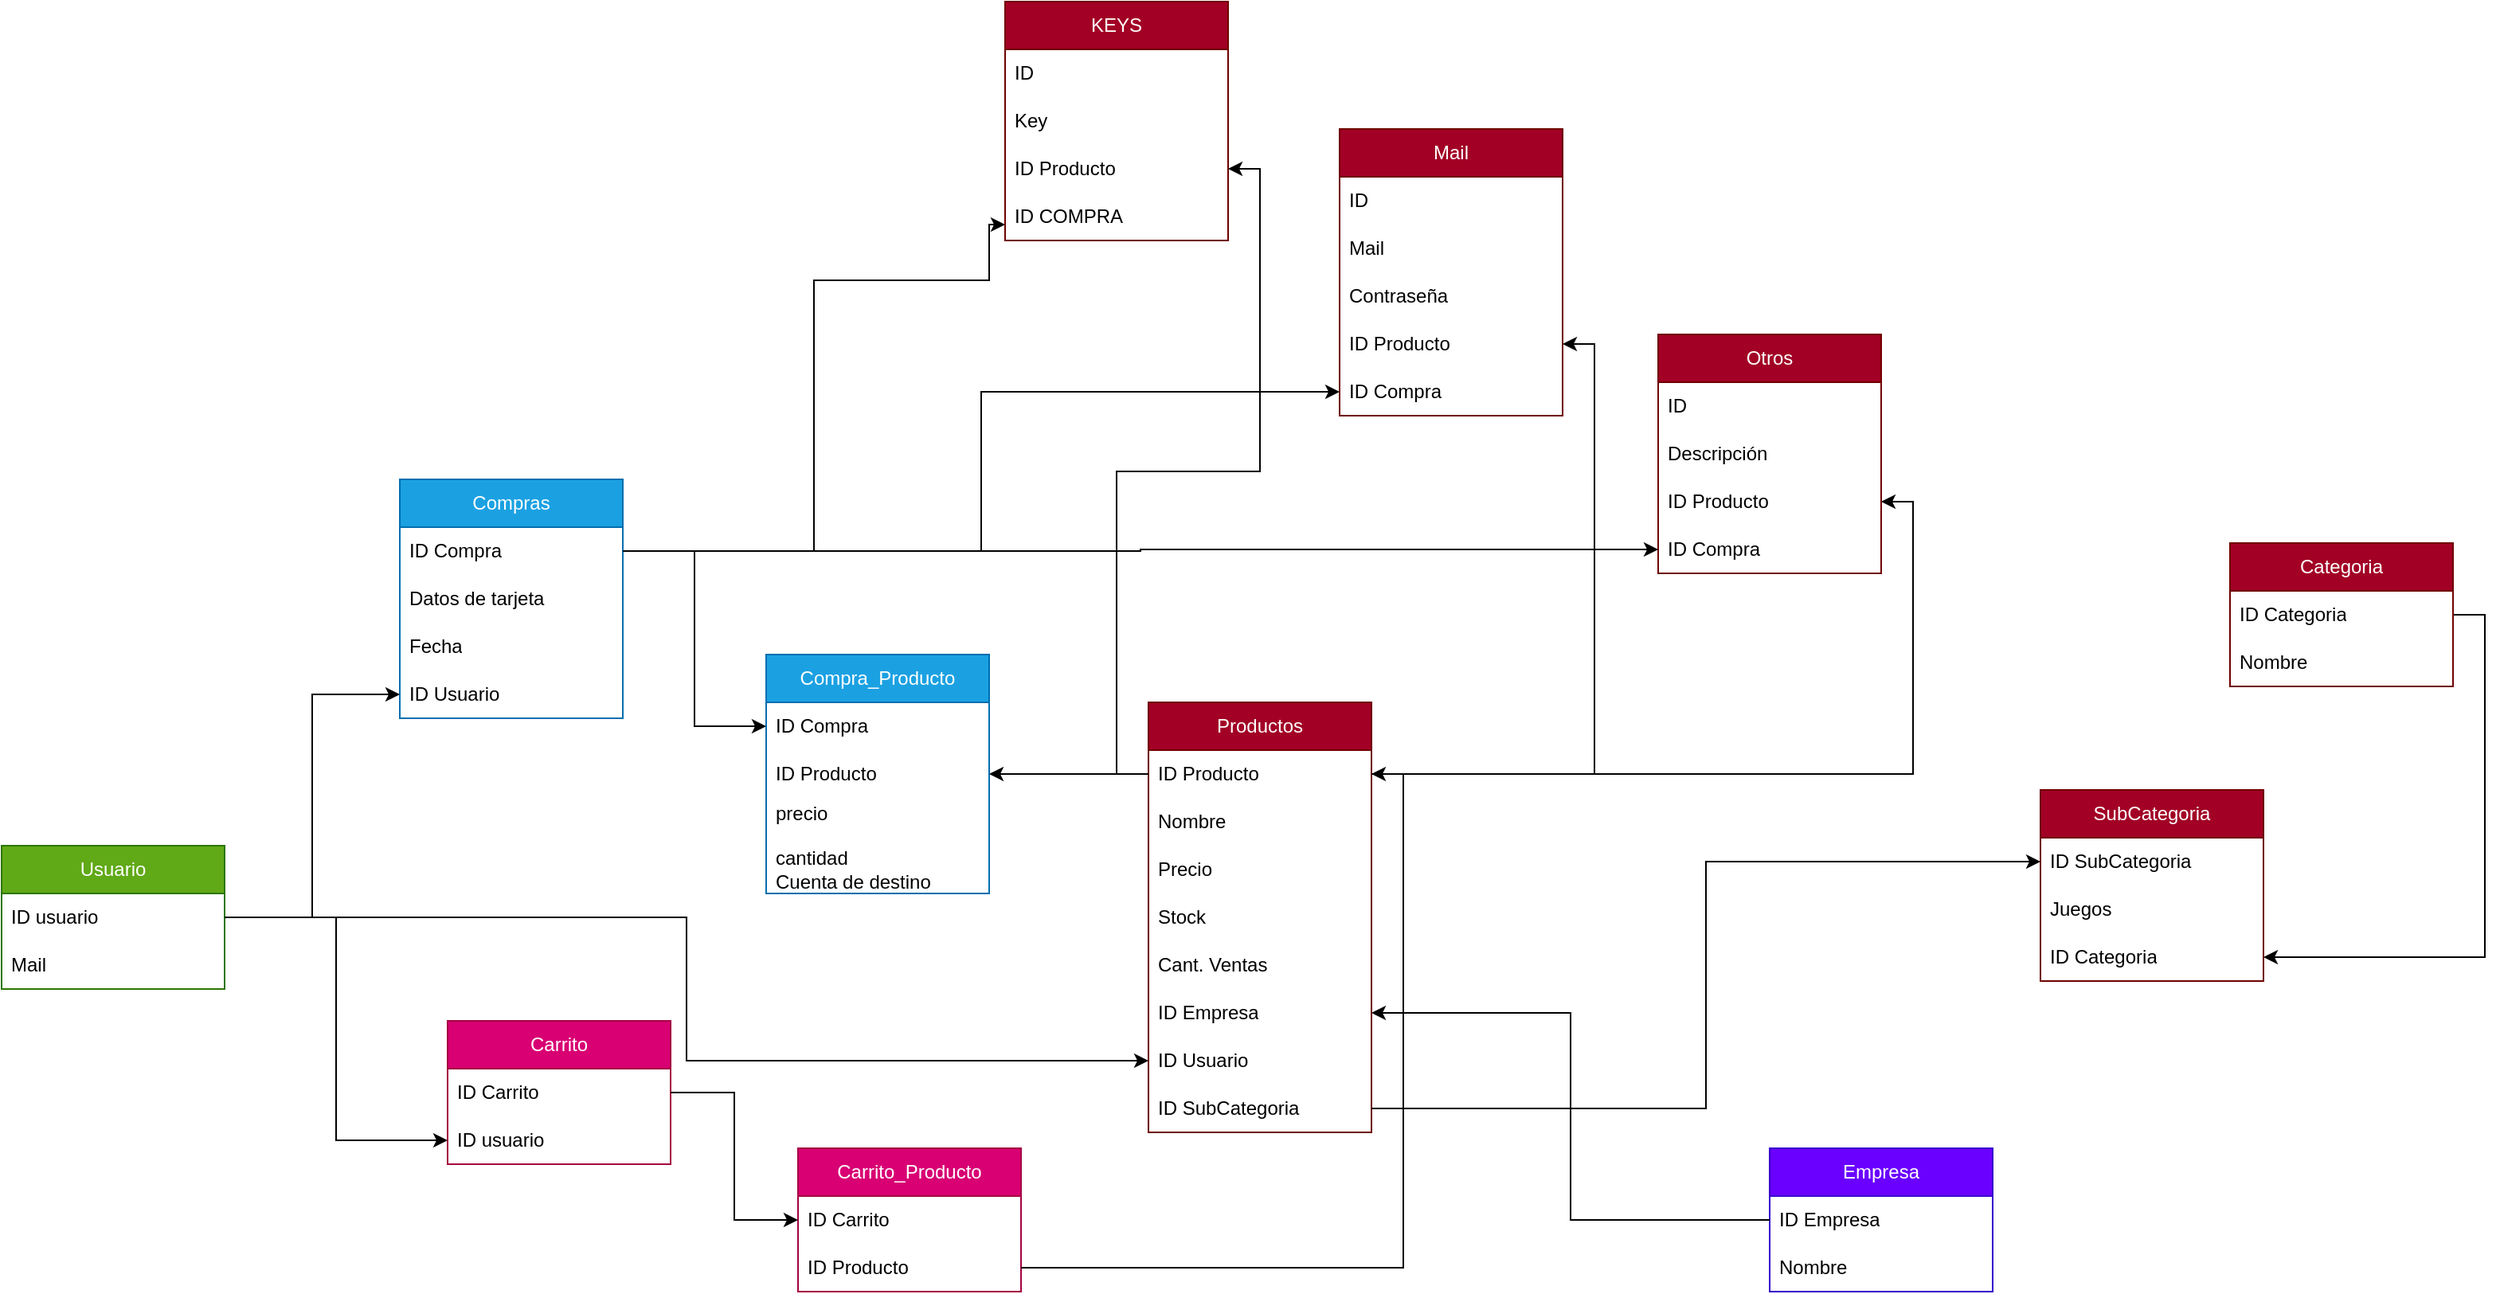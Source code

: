 <mxfile>
    <diagram id="C5RBs43oDa-KdzZeNtuy" name="Page-1">
        <mxGraphModel dx="-41" dy="621" grid="1" gridSize="10" guides="1" tooltips="1" connect="1" arrows="1" fold="1" page="1" pageScale="1" pageWidth="827" pageHeight="1169" math="0" shadow="0">
            <root>
                <mxCell id="WIyWlLk6GJQsqaUBKTNV-0"/>
                <mxCell id="WIyWlLk6GJQsqaUBKTNV-1" parent="WIyWlLk6GJQsqaUBKTNV-0"/>
                <mxCell id="0u_epslOWQ3dt5CS6Ad7-98" value="Usuario" style="swimlane;fontStyle=0;childLayout=stackLayout;horizontal=1;startSize=30;horizontalStack=0;resizeParent=1;resizeParentMax=0;resizeLast=0;collapsible=1;marginBottom=0;whiteSpace=wrap;html=1;fillColor=#60a917;fontColor=#ffffff;strokeColor=#2D7600;" parent="WIyWlLk6GJQsqaUBKTNV-1" vertex="1">
                    <mxGeometry x="1410" y="1340" width="140" height="90" as="geometry"/>
                </mxCell>
                <mxCell id="0u_epslOWQ3dt5CS6Ad7-99" value="ID usuario" style="text;strokeColor=none;fillColor=none;align=left;verticalAlign=middle;spacingLeft=4;spacingRight=4;overflow=hidden;points=[[0,0.5],[1,0.5]];portConstraint=eastwest;rotatable=0;whiteSpace=wrap;html=1;" parent="0u_epslOWQ3dt5CS6Ad7-98" vertex="1">
                    <mxGeometry y="30" width="140" height="30" as="geometry"/>
                </mxCell>
                <mxCell id="0u_epslOWQ3dt5CS6Ad7-100" value="Mail" style="text;strokeColor=none;fillColor=none;align=left;verticalAlign=middle;spacingLeft=4;spacingRight=4;overflow=hidden;points=[[0,0.5],[1,0.5]];portConstraint=eastwest;rotatable=0;whiteSpace=wrap;html=1;" parent="0u_epslOWQ3dt5CS6Ad7-98" vertex="1">
                    <mxGeometry y="60" width="140" height="30" as="geometry"/>
                </mxCell>
                <mxCell id="0u_epslOWQ3dt5CS6Ad7-101" value="Compras" style="swimlane;fontStyle=0;childLayout=stackLayout;horizontal=1;startSize=30;horizontalStack=0;resizeParent=1;resizeParentMax=0;resizeLast=0;collapsible=1;marginBottom=0;whiteSpace=wrap;html=1;fillColor=#1ba1e2;fontColor=#ffffff;strokeColor=#006EAF;" parent="WIyWlLk6GJQsqaUBKTNV-1" vertex="1">
                    <mxGeometry x="1660" y="1110" width="140" height="150" as="geometry"/>
                </mxCell>
                <mxCell id="0u_epslOWQ3dt5CS6Ad7-102" value="ID Compra" style="text;strokeColor=none;fillColor=none;align=left;verticalAlign=middle;spacingLeft=4;spacingRight=4;overflow=hidden;points=[[0,0.5],[1,0.5]];portConstraint=eastwest;rotatable=0;whiteSpace=wrap;html=1;" parent="0u_epslOWQ3dt5CS6Ad7-101" vertex="1">
                    <mxGeometry y="30" width="140" height="30" as="geometry"/>
                </mxCell>
                <mxCell id="0u_epslOWQ3dt5CS6Ad7-103" value="Datos de tarjeta" style="text;strokeColor=none;fillColor=none;align=left;verticalAlign=middle;spacingLeft=4;spacingRight=4;overflow=hidden;points=[[0,0.5],[1,0.5]];portConstraint=eastwest;rotatable=0;whiteSpace=wrap;html=1;" parent="0u_epslOWQ3dt5CS6Ad7-101" vertex="1">
                    <mxGeometry y="60" width="140" height="30" as="geometry"/>
                </mxCell>
                <mxCell id="0u_epslOWQ3dt5CS6Ad7-104" value="Fecha" style="text;strokeColor=none;fillColor=none;align=left;verticalAlign=middle;spacingLeft=4;spacingRight=4;overflow=hidden;points=[[0,0.5],[1,0.5]];portConstraint=eastwest;rotatable=0;whiteSpace=wrap;html=1;" parent="0u_epslOWQ3dt5CS6Ad7-101" vertex="1">
                    <mxGeometry y="90" width="140" height="30" as="geometry"/>
                </mxCell>
                <mxCell id="0u_epslOWQ3dt5CS6Ad7-105" value="ID Usuario" style="text;strokeColor=none;fillColor=none;align=left;verticalAlign=middle;spacingLeft=4;spacingRight=4;overflow=hidden;points=[[0,0.5],[1,0.5]];portConstraint=eastwest;rotatable=0;whiteSpace=wrap;html=1;" parent="0u_epslOWQ3dt5CS6Ad7-101" vertex="1">
                    <mxGeometry y="120" width="140" height="30" as="geometry"/>
                </mxCell>
                <mxCell id="0u_epslOWQ3dt5CS6Ad7-106" value="Productos" style="swimlane;fontStyle=0;childLayout=stackLayout;horizontal=1;startSize=30;horizontalStack=0;resizeParent=1;resizeParentMax=0;resizeLast=0;collapsible=1;marginBottom=0;whiteSpace=wrap;html=1;fillColor=#a20025;fontColor=#ffffff;strokeColor=#6F0000;" parent="WIyWlLk6GJQsqaUBKTNV-1" vertex="1">
                    <mxGeometry x="2130" y="1250" width="140" height="270" as="geometry"/>
                </mxCell>
                <mxCell id="0u_epslOWQ3dt5CS6Ad7-107" value="ID Producto" style="text;strokeColor=none;fillColor=none;align=left;verticalAlign=middle;spacingLeft=4;spacingRight=4;overflow=hidden;points=[[0,0.5],[1,0.5]];portConstraint=eastwest;rotatable=0;whiteSpace=wrap;html=1;" parent="0u_epslOWQ3dt5CS6Ad7-106" vertex="1">
                    <mxGeometry y="30" width="140" height="30" as="geometry"/>
                </mxCell>
                <mxCell id="0u_epslOWQ3dt5CS6Ad7-108" value="Nombre" style="text;strokeColor=none;fillColor=none;align=left;verticalAlign=middle;spacingLeft=4;spacingRight=4;overflow=hidden;points=[[0,0.5],[1,0.5]];portConstraint=eastwest;rotatable=0;whiteSpace=wrap;html=1;" parent="0u_epslOWQ3dt5CS6Ad7-106" vertex="1">
                    <mxGeometry y="60" width="140" height="30" as="geometry"/>
                </mxCell>
                <mxCell id="0u_epslOWQ3dt5CS6Ad7-168" value="Precio" style="text;strokeColor=none;fillColor=none;align=left;verticalAlign=middle;spacingLeft=4;spacingRight=4;overflow=hidden;points=[[0,0.5],[1,0.5]];portConstraint=eastwest;rotatable=0;whiteSpace=wrap;html=1;" parent="0u_epslOWQ3dt5CS6Ad7-106" vertex="1">
                    <mxGeometry y="90" width="140" height="30" as="geometry"/>
                </mxCell>
                <mxCell id="0u_epslOWQ3dt5CS6Ad7-169" value="Stock" style="text;strokeColor=none;fillColor=none;align=left;verticalAlign=middle;spacingLeft=4;spacingRight=4;overflow=hidden;points=[[0,0.5],[1,0.5]];portConstraint=eastwest;rotatable=0;whiteSpace=wrap;html=1;" parent="0u_epslOWQ3dt5CS6Ad7-106" vertex="1">
                    <mxGeometry y="120" width="140" height="30" as="geometry"/>
                </mxCell>
                <mxCell id="0u_epslOWQ3dt5CS6Ad7-109" value="Cant. Ventas" style="text;strokeColor=none;fillColor=none;align=left;verticalAlign=middle;spacingLeft=4;spacingRight=4;overflow=hidden;points=[[0,0.5],[1,0.5]];portConstraint=eastwest;rotatable=0;whiteSpace=wrap;html=1;" parent="0u_epslOWQ3dt5CS6Ad7-106" vertex="1">
                    <mxGeometry y="150" width="140" height="30" as="geometry"/>
                </mxCell>
                <mxCell id="0u_epslOWQ3dt5CS6Ad7-111" value="ID Empresa" style="text;strokeColor=none;fillColor=none;align=left;verticalAlign=middle;spacingLeft=4;spacingRight=4;overflow=hidden;points=[[0,0.5],[1,0.5]];portConstraint=eastwest;rotatable=0;whiteSpace=wrap;html=1;" parent="0u_epslOWQ3dt5CS6Ad7-106" vertex="1">
                    <mxGeometry y="180" width="140" height="30" as="geometry"/>
                </mxCell>
                <mxCell id="0u_epslOWQ3dt5CS6Ad7-112" value="ID Usuario" style="text;strokeColor=none;fillColor=none;align=left;verticalAlign=middle;spacingLeft=4;spacingRight=4;overflow=hidden;points=[[0,0.5],[1,0.5]];portConstraint=eastwest;rotatable=0;whiteSpace=wrap;html=1;" parent="0u_epslOWQ3dt5CS6Ad7-106" vertex="1">
                    <mxGeometry y="210" width="140" height="30" as="geometry"/>
                </mxCell>
                <mxCell id="0u_epslOWQ3dt5CS6Ad7-113" value="ID SubCategoria" style="text;strokeColor=none;fillColor=none;align=left;verticalAlign=middle;spacingLeft=4;spacingRight=4;overflow=hidden;points=[[0,0.5],[1,0.5]];portConstraint=eastwest;rotatable=0;whiteSpace=wrap;html=1;" parent="0u_epslOWQ3dt5CS6Ad7-106" vertex="1">
                    <mxGeometry y="240" width="140" height="30" as="geometry"/>
                </mxCell>
                <mxCell id="0u_epslOWQ3dt5CS6Ad7-114" style="edgeStyle=orthogonalEdgeStyle;rounded=0;orthogonalLoop=1;jettySize=auto;html=1;entryX=0;entryY=0.5;entryDx=0;entryDy=0;exitX=1;exitY=0.5;exitDx=0;exitDy=0;" parent="WIyWlLk6GJQsqaUBKTNV-1" source="0u_epslOWQ3dt5CS6Ad7-99" target="0u_epslOWQ3dt5CS6Ad7-105" edge="1">
                    <mxGeometry relative="1" as="geometry"/>
                </mxCell>
                <mxCell id="0u_epslOWQ3dt5CS6Ad7-115" value="Compra_Producto" style="swimlane;fontStyle=0;childLayout=stackLayout;horizontal=1;startSize=30;horizontalStack=0;resizeParent=1;resizeParentMax=0;resizeLast=0;collapsible=1;marginBottom=0;whiteSpace=wrap;html=1;fillColor=#1ba1e2;fontColor=#ffffff;strokeColor=#006EAF;" parent="WIyWlLk6GJQsqaUBKTNV-1" vertex="1">
                    <mxGeometry x="1890" y="1220" width="140" height="150" as="geometry"/>
                </mxCell>
                <mxCell id="0u_epslOWQ3dt5CS6Ad7-116" value="ID Compra&lt;span style=&quot;white-space: pre;&quot;&gt;&#9;&lt;/span&gt;" style="text;strokeColor=none;fillColor=none;align=left;verticalAlign=middle;spacingLeft=4;spacingRight=4;overflow=hidden;points=[[0,0.5],[1,0.5]];portConstraint=eastwest;rotatable=0;whiteSpace=wrap;html=1;" parent="0u_epslOWQ3dt5CS6Ad7-115" vertex="1">
                    <mxGeometry y="30" width="140" height="30" as="geometry"/>
                </mxCell>
                <mxCell id="0u_epslOWQ3dt5CS6Ad7-117" value="ID Producto" style="text;strokeColor=none;fillColor=none;align=left;verticalAlign=middle;spacingLeft=4;spacingRight=4;overflow=hidden;points=[[0,0.5],[1,0.5]];portConstraint=eastwest;rotatable=0;whiteSpace=wrap;html=1;" parent="0u_epslOWQ3dt5CS6Ad7-115" vertex="1">
                    <mxGeometry y="60" width="140" height="30" as="geometry"/>
                </mxCell>
                <mxCell id="0u_epslOWQ3dt5CS6Ad7-118" value="precio&lt;br&gt;&lt;br&gt;cantidad&lt;br&gt;Cuenta de destino" style="text;strokeColor=none;fillColor=none;align=left;verticalAlign=middle;spacingLeft=4;spacingRight=4;overflow=hidden;points=[[0,0.5],[1,0.5]];portConstraint=eastwest;rotatable=0;whiteSpace=wrap;html=1;" parent="0u_epslOWQ3dt5CS6Ad7-115" vertex="1">
                    <mxGeometry y="90" width="140" height="60" as="geometry"/>
                </mxCell>
                <mxCell id="0u_epslOWQ3dt5CS6Ad7-119" style="edgeStyle=orthogonalEdgeStyle;rounded=0;orthogonalLoop=1;jettySize=auto;html=1;entryX=0;entryY=0.5;entryDx=0;entryDy=0;" parent="WIyWlLk6GJQsqaUBKTNV-1" source="0u_epslOWQ3dt5CS6Ad7-102" target="0u_epslOWQ3dt5CS6Ad7-116" edge="1">
                    <mxGeometry relative="1" as="geometry"/>
                </mxCell>
                <mxCell id="0u_epslOWQ3dt5CS6Ad7-120" style="edgeStyle=orthogonalEdgeStyle;rounded=0;orthogonalLoop=1;jettySize=auto;html=1;entryX=1;entryY=0.5;entryDx=0;entryDy=0;" parent="WIyWlLk6GJQsqaUBKTNV-1" source="0u_epslOWQ3dt5CS6Ad7-107" target="0u_epslOWQ3dt5CS6Ad7-117" edge="1">
                    <mxGeometry relative="1" as="geometry"/>
                </mxCell>
                <mxCell id="0u_epslOWQ3dt5CS6Ad7-121" style="edgeStyle=orthogonalEdgeStyle;rounded=0;orthogonalLoop=1;jettySize=auto;html=1;entryX=0;entryY=0.5;entryDx=0;entryDy=0;exitX=1;exitY=0.5;exitDx=0;exitDy=0;" parent="WIyWlLk6GJQsqaUBKTNV-1" source="0u_epslOWQ3dt5CS6Ad7-99" target="0u_epslOWQ3dt5CS6Ad7-112" edge="1">
                    <mxGeometry relative="1" as="geometry">
                        <mxPoint x="2070" y="1600" as="targetPoint"/>
                        <mxPoint x="1590" y="1540" as="sourcePoint"/>
                    </mxGeometry>
                </mxCell>
                <mxCell id="0u_epslOWQ3dt5CS6Ad7-122" value="Carrito" style="swimlane;fontStyle=0;childLayout=stackLayout;horizontal=1;startSize=30;horizontalStack=0;resizeParent=1;resizeParentMax=0;resizeLast=0;collapsible=1;marginBottom=0;whiteSpace=wrap;html=1;fillColor=#d80073;fontColor=#ffffff;strokeColor=#A50040;" parent="WIyWlLk6GJQsqaUBKTNV-1" vertex="1">
                    <mxGeometry x="1690" y="1450" width="140" height="90" as="geometry"/>
                </mxCell>
                <mxCell id="0u_epslOWQ3dt5CS6Ad7-123" value="ID Carrito" style="text;strokeColor=none;fillColor=none;align=left;verticalAlign=middle;spacingLeft=4;spacingRight=4;overflow=hidden;points=[[0,0.5],[1,0.5]];portConstraint=eastwest;rotatable=0;whiteSpace=wrap;html=1;" parent="0u_epslOWQ3dt5CS6Ad7-122" vertex="1">
                    <mxGeometry y="30" width="140" height="30" as="geometry"/>
                </mxCell>
                <mxCell id="0u_epslOWQ3dt5CS6Ad7-124" value="ID usuario" style="text;strokeColor=none;fillColor=none;align=left;verticalAlign=middle;spacingLeft=4;spacingRight=4;overflow=hidden;points=[[0,0.5],[1,0.5]];portConstraint=eastwest;rotatable=0;whiteSpace=wrap;html=1;" parent="0u_epslOWQ3dt5CS6Ad7-122" vertex="1">
                    <mxGeometry y="60" width="140" height="30" as="geometry"/>
                </mxCell>
                <mxCell id="0u_epslOWQ3dt5CS6Ad7-125" style="edgeStyle=orthogonalEdgeStyle;rounded=0;orthogonalLoop=1;jettySize=auto;html=1;entryX=0;entryY=0.5;entryDx=0;entryDy=0;exitX=1;exitY=0.5;exitDx=0;exitDy=0;" parent="WIyWlLk6GJQsqaUBKTNV-1" source="0u_epslOWQ3dt5CS6Ad7-99" target="0u_epslOWQ3dt5CS6Ad7-124" edge="1">
                    <mxGeometry relative="1" as="geometry"/>
                </mxCell>
                <mxCell id="0u_epslOWQ3dt5CS6Ad7-126" value="Carrito_Producto" style="swimlane;fontStyle=0;childLayout=stackLayout;horizontal=1;startSize=30;horizontalStack=0;resizeParent=1;resizeParentMax=0;resizeLast=0;collapsible=1;marginBottom=0;whiteSpace=wrap;html=1;fillColor=#d80073;fontColor=#ffffff;strokeColor=#A50040;" parent="WIyWlLk6GJQsqaUBKTNV-1" vertex="1">
                    <mxGeometry x="1910" y="1530" width="140" height="90" as="geometry"/>
                </mxCell>
                <mxCell id="0u_epslOWQ3dt5CS6Ad7-127" value="ID Carrito" style="text;strokeColor=none;fillColor=none;align=left;verticalAlign=middle;spacingLeft=4;spacingRight=4;overflow=hidden;points=[[0,0.5],[1,0.5]];portConstraint=eastwest;rotatable=0;whiteSpace=wrap;html=1;" parent="0u_epslOWQ3dt5CS6Ad7-126" vertex="1">
                    <mxGeometry y="30" width="140" height="30" as="geometry"/>
                </mxCell>
                <mxCell id="0u_epslOWQ3dt5CS6Ad7-128" value="ID Producto" style="text;strokeColor=none;fillColor=none;align=left;verticalAlign=middle;spacingLeft=4;spacingRight=4;overflow=hidden;points=[[0,0.5],[1,0.5]];portConstraint=eastwest;rotatable=0;whiteSpace=wrap;html=1;" parent="0u_epslOWQ3dt5CS6Ad7-126" vertex="1">
                    <mxGeometry y="60" width="140" height="30" as="geometry"/>
                </mxCell>
                <mxCell id="0u_epslOWQ3dt5CS6Ad7-129" style="edgeStyle=orthogonalEdgeStyle;rounded=0;orthogonalLoop=1;jettySize=auto;html=1;entryX=0;entryY=0.5;entryDx=0;entryDy=0;" parent="WIyWlLk6GJQsqaUBKTNV-1" source="0u_epslOWQ3dt5CS6Ad7-123" target="0u_epslOWQ3dt5CS6Ad7-127" edge="1">
                    <mxGeometry relative="1" as="geometry"/>
                </mxCell>
                <mxCell id="0u_epslOWQ3dt5CS6Ad7-130" style="edgeStyle=orthogonalEdgeStyle;rounded=0;orthogonalLoop=1;jettySize=auto;html=1;entryX=1;entryY=0.5;entryDx=0;entryDy=0;" parent="WIyWlLk6GJQsqaUBKTNV-1" source="0u_epslOWQ3dt5CS6Ad7-128" target="0u_epslOWQ3dt5CS6Ad7-107" edge="1">
                    <mxGeometry relative="1" as="geometry"/>
                </mxCell>
                <mxCell id="0u_epslOWQ3dt5CS6Ad7-131" style="edgeStyle=orthogonalEdgeStyle;rounded=0;orthogonalLoop=1;jettySize=auto;html=1;entryX=1;entryY=0.5;entryDx=0;entryDy=0;exitX=1;exitY=0.5;exitDx=0;exitDy=0;" parent="WIyWlLk6GJQsqaUBKTNV-1" source="0u_epslOWQ3dt5CS6Ad7-133" target="0u_epslOWQ3dt5CS6Ad7-138" edge="1">
                    <mxGeometry relative="1" as="geometry"/>
                </mxCell>
                <mxCell id="0u_epslOWQ3dt5CS6Ad7-132" value="Categoria" style="swimlane;fontStyle=0;childLayout=stackLayout;horizontal=1;startSize=30;horizontalStack=0;resizeParent=1;resizeParentMax=0;resizeLast=0;collapsible=1;marginBottom=0;whiteSpace=wrap;html=1;fillColor=#a20025;fontColor=#ffffff;strokeColor=#6F0000;" parent="WIyWlLk6GJQsqaUBKTNV-1" vertex="1">
                    <mxGeometry x="2809" y="1150" width="140" height="90" as="geometry"/>
                </mxCell>
                <mxCell id="0u_epslOWQ3dt5CS6Ad7-133" value="ID Categoria" style="text;strokeColor=none;fillColor=none;align=left;verticalAlign=middle;spacingLeft=4;spacingRight=4;overflow=hidden;points=[[0,0.5],[1,0.5]];portConstraint=eastwest;rotatable=0;whiteSpace=wrap;html=1;" parent="0u_epslOWQ3dt5CS6Ad7-132" vertex="1">
                    <mxGeometry y="30" width="140" height="30" as="geometry"/>
                </mxCell>
                <mxCell id="0u_epslOWQ3dt5CS6Ad7-134" value="Nombre" style="text;strokeColor=none;fillColor=none;align=left;verticalAlign=middle;spacingLeft=4;spacingRight=4;overflow=hidden;points=[[0,0.5],[1,0.5]];portConstraint=eastwest;rotatable=0;whiteSpace=wrap;html=1;" parent="0u_epslOWQ3dt5CS6Ad7-132" vertex="1">
                    <mxGeometry y="60" width="140" height="30" as="geometry"/>
                </mxCell>
                <mxCell id="0u_epslOWQ3dt5CS6Ad7-135" value="SubCategoria" style="swimlane;fontStyle=0;childLayout=stackLayout;horizontal=1;startSize=30;horizontalStack=0;resizeParent=1;resizeParentMax=0;resizeLast=0;collapsible=1;marginBottom=0;whiteSpace=wrap;html=1;fillColor=#a20025;fontColor=#ffffff;strokeColor=#6F0000;" parent="WIyWlLk6GJQsqaUBKTNV-1" vertex="1">
                    <mxGeometry x="2690" y="1305" width="140" height="120" as="geometry"/>
                </mxCell>
                <mxCell id="0u_epslOWQ3dt5CS6Ad7-136" value="ID SubCategoria" style="text;strokeColor=none;fillColor=none;align=left;verticalAlign=middle;spacingLeft=4;spacingRight=4;overflow=hidden;points=[[0,0.5],[1,0.5]];portConstraint=eastwest;rotatable=0;whiteSpace=wrap;html=1;" parent="0u_epslOWQ3dt5CS6Ad7-135" vertex="1">
                    <mxGeometry y="30" width="140" height="30" as="geometry"/>
                </mxCell>
                <mxCell id="0u_epslOWQ3dt5CS6Ad7-137" value="Juegos" style="text;strokeColor=none;fillColor=none;align=left;verticalAlign=middle;spacingLeft=4;spacingRight=4;overflow=hidden;points=[[0,0.5],[1,0.5]];portConstraint=eastwest;rotatable=0;whiteSpace=wrap;html=1;" parent="0u_epslOWQ3dt5CS6Ad7-135" vertex="1">
                    <mxGeometry y="60" width="140" height="30" as="geometry"/>
                </mxCell>
                <mxCell id="0u_epslOWQ3dt5CS6Ad7-138" value="ID Categoria" style="text;strokeColor=none;fillColor=none;align=left;verticalAlign=middle;spacingLeft=4;spacingRight=4;overflow=hidden;points=[[0,0.5],[1,0.5]];portConstraint=eastwest;rotatable=0;whiteSpace=wrap;html=1;" parent="0u_epslOWQ3dt5CS6Ad7-135" vertex="1">
                    <mxGeometry y="90" width="140" height="30" as="geometry"/>
                </mxCell>
                <mxCell id="0u_epslOWQ3dt5CS6Ad7-139" style="edgeStyle=orthogonalEdgeStyle;rounded=0;orthogonalLoop=1;jettySize=auto;html=1;entryX=0;entryY=0.5;entryDx=0;entryDy=0;" parent="WIyWlLk6GJQsqaUBKTNV-1" source="0u_epslOWQ3dt5CS6Ad7-113" target="0u_epslOWQ3dt5CS6Ad7-136" edge="1">
                    <mxGeometry relative="1" as="geometry"/>
                </mxCell>
                <mxCell id="0u_epslOWQ3dt5CS6Ad7-140" value="Empresa" style="swimlane;fontStyle=0;childLayout=stackLayout;horizontal=1;startSize=30;horizontalStack=0;resizeParent=1;resizeParentMax=0;resizeLast=0;collapsible=1;marginBottom=0;whiteSpace=wrap;html=1;fillColor=#6a00ff;fontColor=#ffffff;strokeColor=#3700CC;" parent="WIyWlLk6GJQsqaUBKTNV-1" vertex="1">
                    <mxGeometry x="2520" y="1530" width="140" height="90" as="geometry"/>
                </mxCell>
                <mxCell id="0u_epslOWQ3dt5CS6Ad7-141" value="ID Empresa" style="text;strokeColor=none;fillColor=none;align=left;verticalAlign=middle;spacingLeft=4;spacingRight=4;overflow=hidden;points=[[0,0.5],[1,0.5]];portConstraint=eastwest;rotatable=0;whiteSpace=wrap;html=1;" parent="0u_epslOWQ3dt5CS6Ad7-140" vertex="1">
                    <mxGeometry y="30" width="140" height="30" as="geometry"/>
                </mxCell>
                <mxCell id="0u_epslOWQ3dt5CS6Ad7-142" value="Nombre" style="text;strokeColor=none;fillColor=none;align=left;verticalAlign=middle;spacingLeft=4;spacingRight=4;overflow=hidden;points=[[0,0.5],[1,0.5]];portConstraint=eastwest;rotatable=0;whiteSpace=wrap;html=1;" parent="0u_epslOWQ3dt5CS6Ad7-140" vertex="1">
                    <mxGeometry y="60" width="140" height="30" as="geometry"/>
                </mxCell>
                <mxCell id="0u_epslOWQ3dt5CS6Ad7-143" style="edgeStyle=orthogonalEdgeStyle;rounded=0;orthogonalLoop=1;jettySize=auto;html=1;exitX=0;exitY=0.5;exitDx=0;exitDy=0;entryX=1;entryY=0.5;entryDx=0;entryDy=0;" parent="WIyWlLk6GJQsqaUBKTNV-1" source="0u_epslOWQ3dt5CS6Ad7-141" target="0u_epslOWQ3dt5CS6Ad7-111" edge="1">
                    <mxGeometry relative="1" as="geometry"/>
                </mxCell>
                <mxCell id="0u_epslOWQ3dt5CS6Ad7-144" value="Mail" style="swimlane;fontStyle=0;childLayout=stackLayout;horizontal=1;startSize=30;horizontalStack=0;resizeParent=1;resizeParentMax=0;resizeLast=0;collapsible=1;marginBottom=0;whiteSpace=wrap;html=1;fillColor=#a20025;fontColor=#ffffff;strokeColor=#6F0000;" parent="WIyWlLk6GJQsqaUBKTNV-1" vertex="1">
                    <mxGeometry x="2250" y="890" width="140" height="180" as="geometry"/>
                </mxCell>
                <mxCell id="0u_epslOWQ3dt5CS6Ad7-145" value="ID" style="text;strokeColor=none;fillColor=none;align=left;verticalAlign=middle;spacingLeft=4;spacingRight=4;overflow=hidden;points=[[0,0.5],[1,0.5]];portConstraint=eastwest;rotatable=0;whiteSpace=wrap;html=1;" parent="0u_epslOWQ3dt5CS6Ad7-144" vertex="1">
                    <mxGeometry y="30" width="140" height="30" as="geometry"/>
                </mxCell>
                <mxCell id="0u_epslOWQ3dt5CS6Ad7-161" value="Mail" style="text;strokeColor=none;fillColor=none;align=left;verticalAlign=middle;spacingLeft=4;spacingRight=4;overflow=hidden;points=[[0,0.5],[1,0.5]];portConstraint=eastwest;rotatable=0;whiteSpace=wrap;html=1;" parent="0u_epslOWQ3dt5CS6Ad7-144" vertex="1">
                    <mxGeometry y="60" width="140" height="30" as="geometry"/>
                </mxCell>
                <mxCell id="0u_epslOWQ3dt5CS6Ad7-162" value="Contraseña" style="text;strokeColor=none;fillColor=none;align=left;verticalAlign=middle;spacingLeft=4;spacingRight=4;overflow=hidden;points=[[0,0.5],[1,0.5]];portConstraint=eastwest;rotatable=0;whiteSpace=wrap;html=1;" parent="0u_epslOWQ3dt5CS6Ad7-144" vertex="1">
                    <mxGeometry y="90" width="140" height="30" as="geometry"/>
                </mxCell>
                <mxCell id="0u_epslOWQ3dt5CS6Ad7-167" value="ID Producto" style="text;strokeColor=none;fillColor=none;align=left;verticalAlign=middle;spacingLeft=4;spacingRight=4;overflow=hidden;points=[[0,0.5],[1,0.5]];portConstraint=eastwest;rotatable=0;whiteSpace=wrap;html=1;" parent="0u_epslOWQ3dt5CS6Ad7-144" vertex="1">
                    <mxGeometry y="120" width="140" height="30" as="geometry"/>
                </mxCell>
                <mxCell id="0u_epslOWQ3dt5CS6Ad7-147" value="ID Compra" style="text;strokeColor=none;fillColor=none;align=left;verticalAlign=middle;spacingLeft=4;spacingRight=4;overflow=hidden;points=[[0,0.5],[1,0.5]];portConstraint=eastwest;rotatable=0;whiteSpace=wrap;html=1;" parent="0u_epslOWQ3dt5CS6Ad7-144" vertex="1">
                    <mxGeometry y="150" width="140" height="30" as="geometry"/>
                </mxCell>
                <mxCell id="0u_epslOWQ3dt5CS6Ad7-148" value="Otros" style="swimlane;fontStyle=0;childLayout=stackLayout;horizontal=1;startSize=30;horizontalStack=0;resizeParent=1;resizeParentMax=0;resizeLast=0;collapsible=1;marginBottom=0;whiteSpace=wrap;html=1;fillColor=#a20025;fontColor=#ffffff;strokeColor=#6F0000;" parent="WIyWlLk6GJQsqaUBKTNV-1" vertex="1">
                    <mxGeometry x="2450" y="1019" width="140" height="150" as="geometry"/>
                </mxCell>
                <mxCell id="0u_epslOWQ3dt5CS6Ad7-149" value="ID" style="text;strokeColor=none;fillColor=none;align=left;verticalAlign=middle;spacingLeft=4;spacingRight=4;overflow=hidden;points=[[0,0.5],[1,0.5]];portConstraint=eastwest;rotatable=0;whiteSpace=wrap;html=1;" parent="0u_epslOWQ3dt5CS6Ad7-148" vertex="1">
                    <mxGeometry y="30" width="140" height="30" as="geometry"/>
                </mxCell>
                <mxCell id="0u_epslOWQ3dt5CS6Ad7-165" value="Descripción" style="text;strokeColor=none;fillColor=none;align=left;verticalAlign=middle;spacingLeft=4;spacingRight=4;overflow=hidden;points=[[0,0.5],[1,0.5]];portConstraint=eastwest;rotatable=0;whiteSpace=wrap;html=1;" parent="0u_epslOWQ3dt5CS6Ad7-148" vertex="1">
                    <mxGeometry y="60" width="140" height="30" as="geometry"/>
                </mxCell>
                <mxCell id="0u_epslOWQ3dt5CS6Ad7-164" value="ID Producto" style="text;strokeColor=none;fillColor=none;align=left;verticalAlign=middle;spacingLeft=4;spacingRight=4;overflow=hidden;points=[[0,0.5],[1,0.5]];portConstraint=eastwest;rotatable=0;whiteSpace=wrap;html=1;" parent="0u_epslOWQ3dt5CS6Ad7-148" vertex="1">
                    <mxGeometry y="90" width="140" height="30" as="geometry"/>
                </mxCell>
                <mxCell id="0u_epslOWQ3dt5CS6Ad7-150" value="ID Compra" style="text;strokeColor=none;fillColor=none;align=left;verticalAlign=middle;spacingLeft=4;spacingRight=4;overflow=hidden;points=[[0,0.5],[1,0.5]];portConstraint=eastwest;rotatable=0;whiteSpace=wrap;html=1;" parent="0u_epslOWQ3dt5CS6Ad7-148" vertex="1">
                    <mxGeometry y="120" width="140" height="30" as="geometry"/>
                </mxCell>
                <mxCell id="0u_epslOWQ3dt5CS6Ad7-152" value="KEYS" style="swimlane;fontStyle=0;childLayout=stackLayout;horizontal=1;startSize=30;horizontalStack=0;resizeParent=1;resizeParentMax=0;resizeLast=0;collapsible=1;marginBottom=0;whiteSpace=wrap;html=1;fillColor=#a20025;fontColor=#ffffff;strokeColor=#6F0000;" parent="WIyWlLk6GJQsqaUBKTNV-1" vertex="1">
                    <mxGeometry x="2040" y="810" width="140" height="150" as="geometry"/>
                </mxCell>
                <mxCell id="0u_epslOWQ3dt5CS6Ad7-153" value="ID" style="text;strokeColor=none;fillColor=none;align=left;verticalAlign=middle;spacingLeft=4;spacingRight=4;overflow=hidden;points=[[0,0.5],[1,0.5]];portConstraint=eastwest;rotatable=0;whiteSpace=wrap;html=1;" parent="0u_epslOWQ3dt5CS6Ad7-152" vertex="1">
                    <mxGeometry y="30" width="140" height="30" as="geometry"/>
                </mxCell>
                <mxCell id="0u_epslOWQ3dt5CS6Ad7-163" value="Key" style="text;strokeColor=none;fillColor=none;align=left;verticalAlign=middle;spacingLeft=4;spacingRight=4;overflow=hidden;points=[[0,0.5],[1,0.5]];portConstraint=eastwest;rotatable=0;whiteSpace=wrap;html=1;" parent="0u_epslOWQ3dt5CS6Ad7-152" vertex="1">
                    <mxGeometry y="60" width="140" height="30" as="geometry"/>
                </mxCell>
                <mxCell id="0u_epslOWQ3dt5CS6Ad7-154" value="ID Producto" style="text;strokeColor=none;fillColor=none;align=left;verticalAlign=middle;spacingLeft=4;spacingRight=4;overflow=hidden;points=[[0,0.5],[1,0.5]];portConstraint=eastwest;rotatable=0;whiteSpace=wrap;html=1;" parent="0u_epslOWQ3dt5CS6Ad7-152" vertex="1">
                    <mxGeometry y="90" width="140" height="30" as="geometry"/>
                </mxCell>
                <mxCell id="0u_epslOWQ3dt5CS6Ad7-155" value="ID COMPRA" style="text;strokeColor=none;fillColor=none;align=left;verticalAlign=middle;spacingLeft=4;spacingRight=4;overflow=hidden;points=[[0,0.5],[1,0.5]];portConstraint=eastwest;rotatable=0;whiteSpace=wrap;html=1;" parent="0u_epslOWQ3dt5CS6Ad7-152" vertex="1">
                    <mxGeometry y="120" width="140" height="30" as="geometry"/>
                </mxCell>
                <mxCell id="0u_epslOWQ3dt5CS6Ad7-171" style="edgeStyle=orthogonalEdgeStyle;rounded=0;orthogonalLoop=1;jettySize=auto;html=1;entryX=1;entryY=0.5;entryDx=0;entryDy=0;" parent="WIyWlLk6GJQsqaUBKTNV-1" source="0u_epslOWQ3dt5CS6Ad7-107" target="0u_epslOWQ3dt5CS6Ad7-154" edge="1">
                    <mxGeometry relative="1" as="geometry"/>
                </mxCell>
                <mxCell id="0u_epslOWQ3dt5CS6Ad7-172" style="edgeStyle=orthogonalEdgeStyle;rounded=0;orthogonalLoop=1;jettySize=auto;html=1;entryX=1;entryY=0.5;entryDx=0;entryDy=0;" parent="WIyWlLk6GJQsqaUBKTNV-1" source="0u_epslOWQ3dt5CS6Ad7-107" target="0u_epslOWQ3dt5CS6Ad7-167" edge="1">
                    <mxGeometry relative="1" as="geometry"/>
                </mxCell>
                <mxCell id="0u_epslOWQ3dt5CS6Ad7-175" style="edgeStyle=orthogonalEdgeStyle;rounded=0;orthogonalLoop=1;jettySize=auto;html=1;entryX=1;entryY=0.5;entryDx=0;entryDy=0;" parent="WIyWlLk6GJQsqaUBKTNV-1" source="0u_epslOWQ3dt5CS6Ad7-107" target="0u_epslOWQ3dt5CS6Ad7-164" edge="1">
                    <mxGeometry relative="1" as="geometry"/>
                </mxCell>
                <mxCell id="0u_epslOWQ3dt5CS6Ad7-177" style="edgeStyle=orthogonalEdgeStyle;rounded=0;orthogonalLoop=1;jettySize=auto;html=1;" parent="WIyWlLk6GJQsqaUBKTNV-1" source="0u_epslOWQ3dt5CS6Ad7-102" edge="1">
                    <mxGeometry relative="1" as="geometry">
                        <mxPoint x="2040" y="950" as="targetPoint"/>
                        <Array as="points">
                            <mxPoint x="1920" y="1155"/>
                            <mxPoint x="1920" y="985"/>
                            <mxPoint x="2030" y="985"/>
                            <mxPoint x="2030" y="950"/>
                        </Array>
                    </mxGeometry>
                </mxCell>
                <mxCell id="0u_epslOWQ3dt5CS6Ad7-178" style="edgeStyle=orthogonalEdgeStyle;rounded=0;orthogonalLoop=1;jettySize=auto;html=1;entryX=0;entryY=0.5;entryDx=0;entryDy=0;" parent="WIyWlLk6GJQsqaUBKTNV-1" source="0u_epslOWQ3dt5CS6Ad7-102" target="0u_epslOWQ3dt5CS6Ad7-147" edge="1">
                    <mxGeometry relative="1" as="geometry"/>
                </mxCell>
                <mxCell id="0u_epslOWQ3dt5CS6Ad7-180" style="edgeStyle=orthogonalEdgeStyle;rounded=0;orthogonalLoop=1;jettySize=auto;html=1;" parent="WIyWlLk6GJQsqaUBKTNV-1" source="0u_epslOWQ3dt5CS6Ad7-102" target="0u_epslOWQ3dt5CS6Ad7-150" edge="1">
                    <mxGeometry relative="1" as="geometry"/>
                </mxCell>
            </root>
        </mxGraphModel>
    </diagram>
</mxfile>
